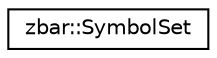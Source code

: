 digraph G
{
  edge [fontname="Helvetica",fontsize="10",labelfontname="Helvetica",labelfontsize="10"];
  node [fontname="Helvetica",fontsize="10",shape=record];
  rankdir=LR;
  Node1 [label="zbar::SymbolSet",height=0.2,width=0.4,color="black", fillcolor="white", style="filled",URL="$classzbar_1_1_symbol_set.html"];
}
